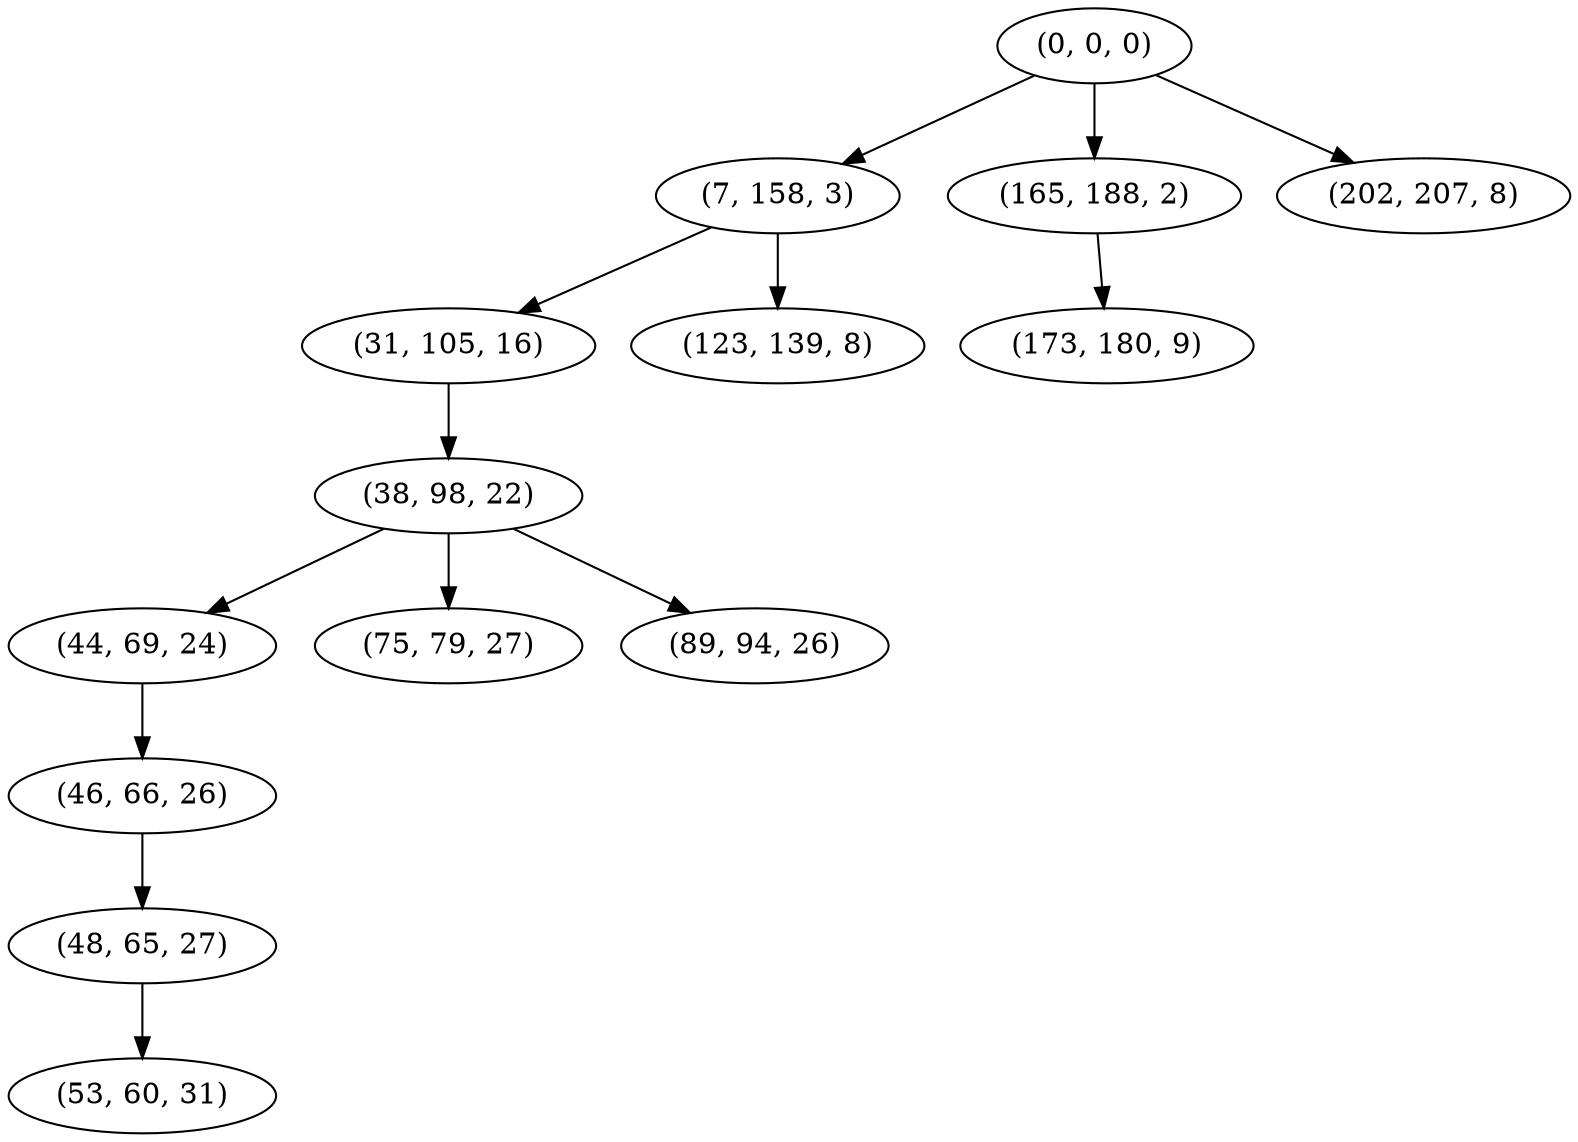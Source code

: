 digraph tree {
    "(0, 0, 0)";
    "(7, 158, 3)";
    "(31, 105, 16)";
    "(38, 98, 22)";
    "(44, 69, 24)";
    "(46, 66, 26)";
    "(48, 65, 27)";
    "(53, 60, 31)";
    "(75, 79, 27)";
    "(89, 94, 26)";
    "(123, 139, 8)";
    "(165, 188, 2)";
    "(173, 180, 9)";
    "(202, 207, 8)";
    "(0, 0, 0)" -> "(7, 158, 3)";
    "(0, 0, 0)" -> "(165, 188, 2)";
    "(0, 0, 0)" -> "(202, 207, 8)";
    "(7, 158, 3)" -> "(31, 105, 16)";
    "(7, 158, 3)" -> "(123, 139, 8)";
    "(31, 105, 16)" -> "(38, 98, 22)";
    "(38, 98, 22)" -> "(44, 69, 24)";
    "(38, 98, 22)" -> "(75, 79, 27)";
    "(38, 98, 22)" -> "(89, 94, 26)";
    "(44, 69, 24)" -> "(46, 66, 26)";
    "(46, 66, 26)" -> "(48, 65, 27)";
    "(48, 65, 27)" -> "(53, 60, 31)";
    "(165, 188, 2)" -> "(173, 180, 9)";
}
